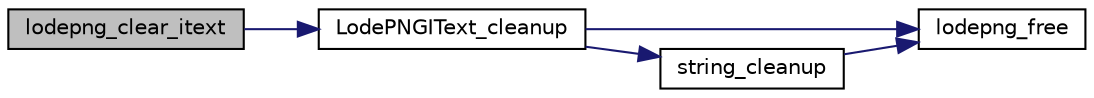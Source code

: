 digraph "lodepng_clear_itext"
{
 // LATEX_PDF_SIZE
  edge [fontname="Helvetica",fontsize="10",labelfontname="Helvetica",labelfontsize="10"];
  node [fontname="Helvetica",fontsize="10",shape=record];
  rankdir="LR";
  Node1 [label="lodepng_clear_itext",height=0.2,width=0.4,color="black", fillcolor="grey75", style="filled", fontcolor="black",tooltip=" "];
  Node1 -> Node2 [color="midnightblue",fontsize="10",style="solid",fontname="Helvetica"];
  Node2 [label="LodePNGIText_cleanup",height=0.2,width=0.4,color="black", fillcolor="white", style="filled",URL="$lodepng_8cpp.html#ae0c18287a11fa2fae4bcfb036461807a",tooltip=" "];
  Node2 -> Node3 [color="midnightblue",fontsize="10",style="solid",fontname="Helvetica"];
  Node3 [label="lodepng_free",height=0.2,width=0.4,color="black", fillcolor="white", style="filled",URL="$lodepng_8cpp.html#a5cabd4078527ba33b78791fac7e8b15c",tooltip=" "];
  Node2 -> Node4 [color="midnightblue",fontsize="10",style="solid",fontname="Helvetica"];
  Node4 [label="string_cleanup",height=0.2,width=0.4,color="black", fillcolor="white", style="filled",URL="$lodepng_8cpp.html#a9886d70ad5032ac8f25f5c1c7de03b58",tooltip=" "];
  Node4 -> Node3 [color="midnightblue",fontsize="10",style="solid",fontname="Helvetica"];
}
